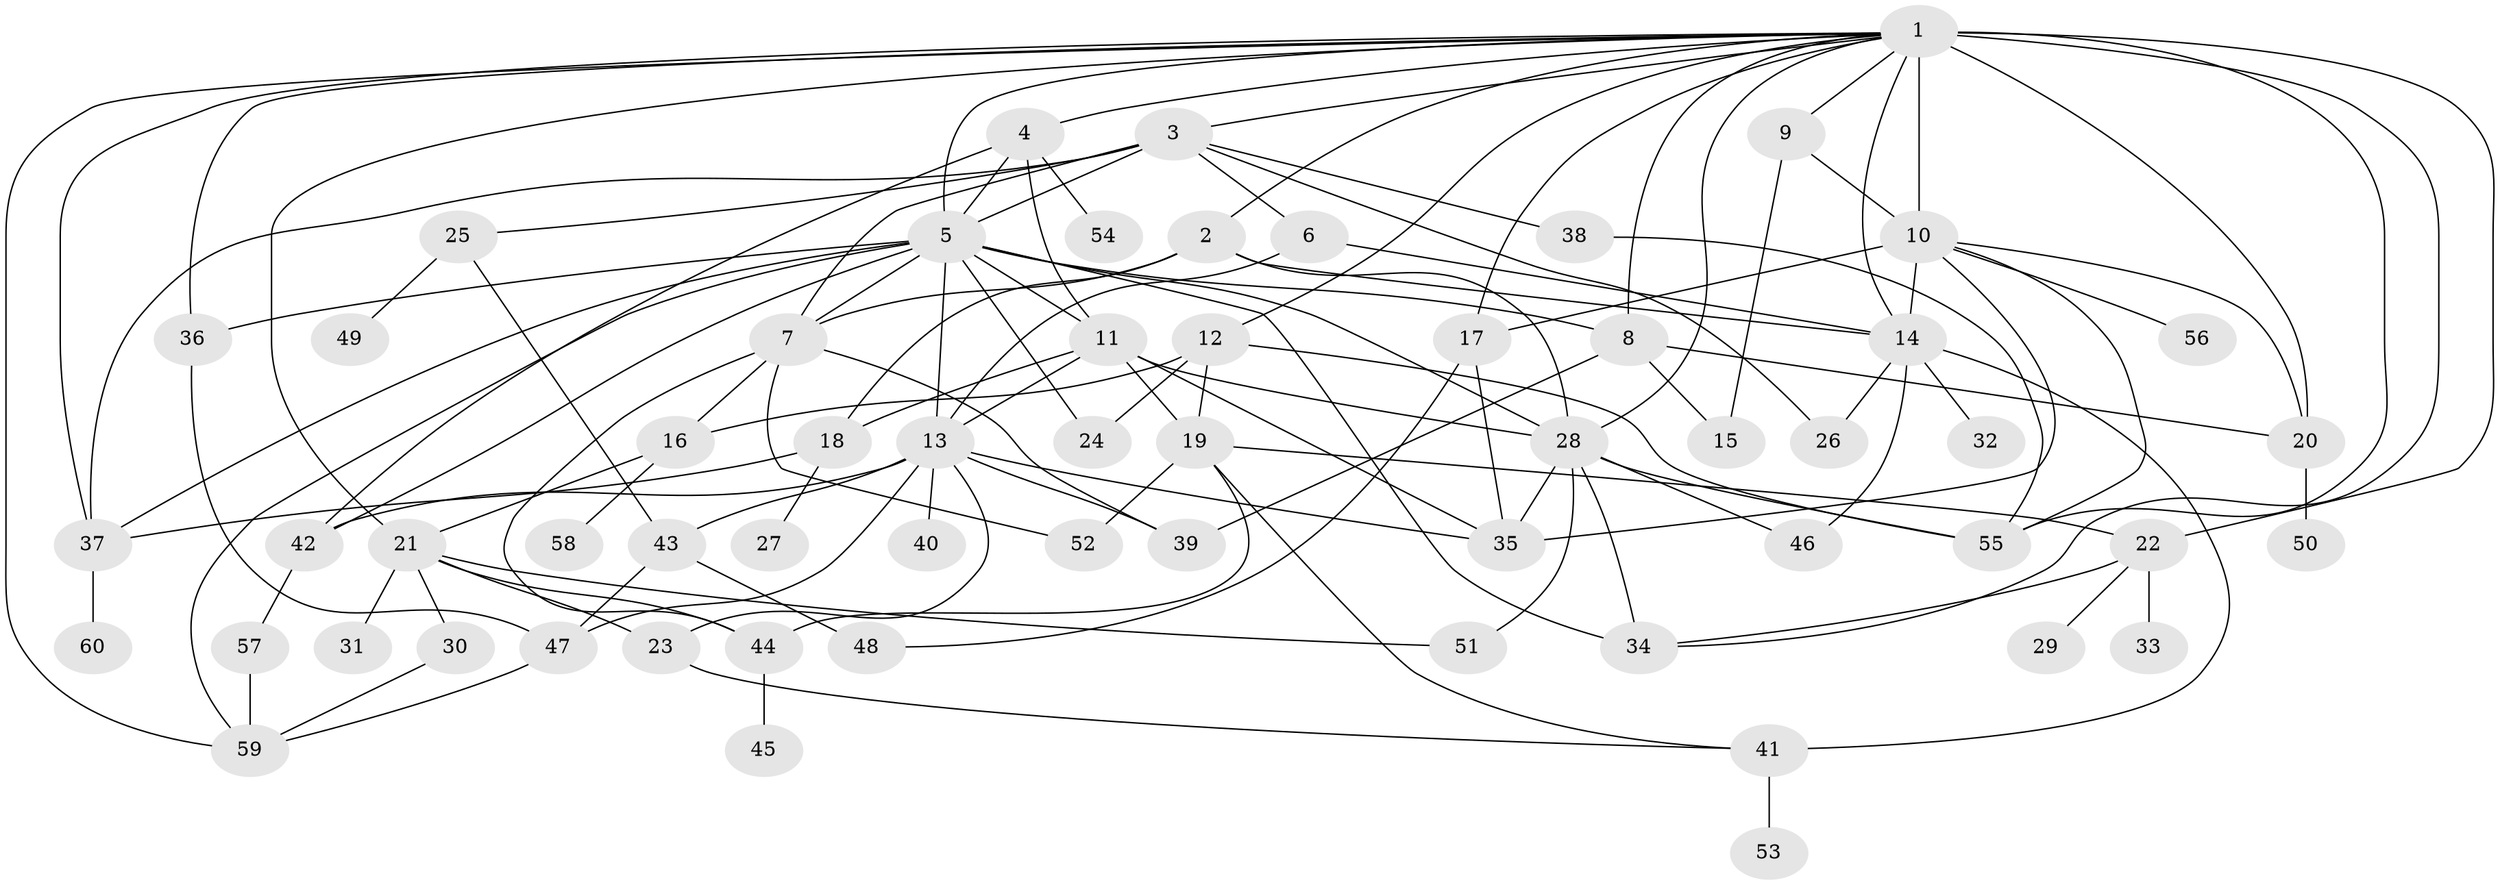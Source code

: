 // original degree distribution, {40: 0.00684931506849315, 3: 0.1095890410958904, 11: 0.0136986301369863, 6: 0.0547945205479452, 17: 0.00684931506849315, 1: 0.4520547945205479, 8: 0.0136986301369863, 4: 0.06164383561643835, 2: 0.2054794520547945, 12: 0.00684931506849315, 7: 0.0136986301369863, 10: 0.00684931506849315, 5: 0.03424657534246575, 9: 0.00684931506849315, 13: 0.00684931506849315}
// Generated by graph-tools (version 1.1) at 2025/50/03/04/25 22:50:39]
// undirected, 60 vertices, 120 edges
graph export_dot {
  node [color=gray90,style=filled];
  1;
  2;
  3;
  4;
  5;
  6;
  7;
  8;
  9;
  10;
  11;
  12;
  13;
  14;
  15;
  16;
  17;
  18;
  19;
  20;
  21;
  22;
  23;
  24;
  25;
  26;
  27;
  28;
  29;
  30;
  31;
  32;
  33;
  34;
  35;
  36;
  37;
  38;
  39;
  40;
  41;
  42;
  43;
  44;
  45;
  46;
  47;
  48;
  49;
  50;
  51;
  52;
  53;
  54;
  55;
  56;
  57;
  58;
  59;
  60;
  1 -- 2 [weight=2.0];
  1 -- 3 [weight=1.0];
  1 -- 4 [weight=1.0];
  1 -- 5 [weight=1.0];
  1 -- 8 [weight=1.0];
  1 -- 9 [weight=1.0];
  1 -- 10 [weight=14.0];
  1 -- 12 [weight=1.0];
  1 -- 14 [weight=1.0];
  1 -- 17 [weight=2.0];
  1 -- 20 [weight=1.0];
  1 -- 21 [weight=1.0];
  1 -- 22 [weight=1.0];
  1 -- 28 [weight=1.0];
  1 -- 34 [weight=2.0];
  1 -- 36 [weight=1.0];
  1 -- 37 [weight=1.0];
  1 -- 55 [weight=1.0];
  1 -- 59 [weight=1.0];
  2 -- 7 [weight=1.0];
  2 -- 14 [weight=1.0];
  2 -- 18 [weight=1.0];
  2 -- 28 [weight=1.0];
  3 -- 5 [weight=2.0];
  3 -- 6 [weight=2.0];
  3 -- 7 [weight=1.0];
  3 -- 25 [weight=1.0];
  3 -- 26 [weight=1.0];
  3 -- 37 [weight=1.0];
  3 -- 38 [weight=1.0];
  4 -- 5 [weight=1.0];
  4 -- 11 [weight=1.0];
  4 -- 42 [weight=1.0];
  4 -- 54 [weight=1.0];
  5 -- 7 [weight=1.0];
  5 -- 8 [weight=1.0];
  5 -- 11 [weight=1.0];
  5 -- 13 [weight=1.0];
  5 -- 24 [weight=1.0];
  5 -- 28 [weight=1.0];
  5 -- 34 [weight=1.0];
  5 -- 36 [weight=1.0];
  5 -- 37 [weight=1.0];
  5 -- 42 [weight=1.0];
  5 -- 59 [weight=1.0];
  6 -- 13 [weight=1.0];
  6 -- 14 [weight=1.0];
  7 -- 16 [weight=1.0];
  7 -- 39 [weight=1.0];
  7 -- 44 [weight=1.0];
  7 -- 52 [weight=1.0];
  8 -- 15 [weight=1.0];
  8 -- 20 [weight=1.0];
  8 -- 39 [weight=1.0];
  9 -- 10 [weight=1.0];
  9 -- 15 [weight=1.0];
  10 -- 14 [weight=1.0];
  10 -- 17 [weight=1.0];
  10 -- 20 [weight=1.0];
  10 -- 35 [weight=1.0];
  10 -- 55 [weight=1.0];
  10 -- 56 [weight=1.0];
  11 -- 13 [weight=1.0];
  11 -- 18 [weight=1.0];
  11 -- 19 [weight=5.0];
  11 -- 28 [weight=1.0];
  11 -- 35 [weight=1.0];
  12 -- 16 [weight=1.0];
  12 -- 19 [weight=1.0];
  12 -- 24 [weight=1.0];
  12 -- 55 [weight=1.0];
  13 -- 23 [weight=1.0];
  13 -- 35 [weight=1.0];
  13 -- 39 [weight=1.0];
  13 -- 40 [weight=1.0];
  13 -- 42 [weight=2.0];
  13 -- 43 [weight=1.0];
  13 -- 47 [weight=1.0];
  14 -- 26 [weight=1.0];
  14 -- 32 [weight=1.0];
  14 -- 41 [weight=2.0];
  14 -- 46 [weight=1.0];
  16 -- 21 [weight=1.0];
  16 -- 58 [weight=1.0];
  17 -- 35 [weight=1.0];
  17 -- 48 [weight=1.0];
  18 -- 27 [weight=1.0];
  18 -- 37 [weight=1.0];
  19 -- 22 [weight=1.0];
  19 -- 41 [weight=1.0];
  19 -- 44 [weight=1.0];
  19 -- 52 [weight=1.0];
  20 -- 50 [weight=2.0];
  21 -- 23 [weight=1.0];
  21 -- 30 [weight=1.0];
  21 -- 31 [weight=1.0];
  21 -- 44 [weight=1.0];
  21 -- 51 [weight=1.0];
  22 -- 29 [weight=1.0];
  22 -- 33 [weight=2.0];
  22 -- 34 [weight=1.0];
  23 -- 41 [weight=1.0];
  25 -- 43 [weight=1.0];
  25 -- 49 [weight=1.0];
  28 -- 34 [weight=4.0];
  28 -- 35 [weight=1.0];
  28 -- 46 [weight=1.0];
  28 -- 51 [weight=1.0];
  28 -- 55 [weight=1.0];
  30 -- 59 [weight=1.0];
  36 -- 47 [weight=1.0];
  37 -- 60 [weight=1.0];
  38 -- 55 [weight=1.0];
  41 -- 53 [weight=1.0];
  42 -- 57 [weight=1.0];
  43 -- 47 [weight=1.0];
  43 -- 48 [weight=2.0];
  44 -- 45 [weight=2.0];
  47 -- 59 [weight=1.0];
  57 -- 59 [weight=1.0];
}
